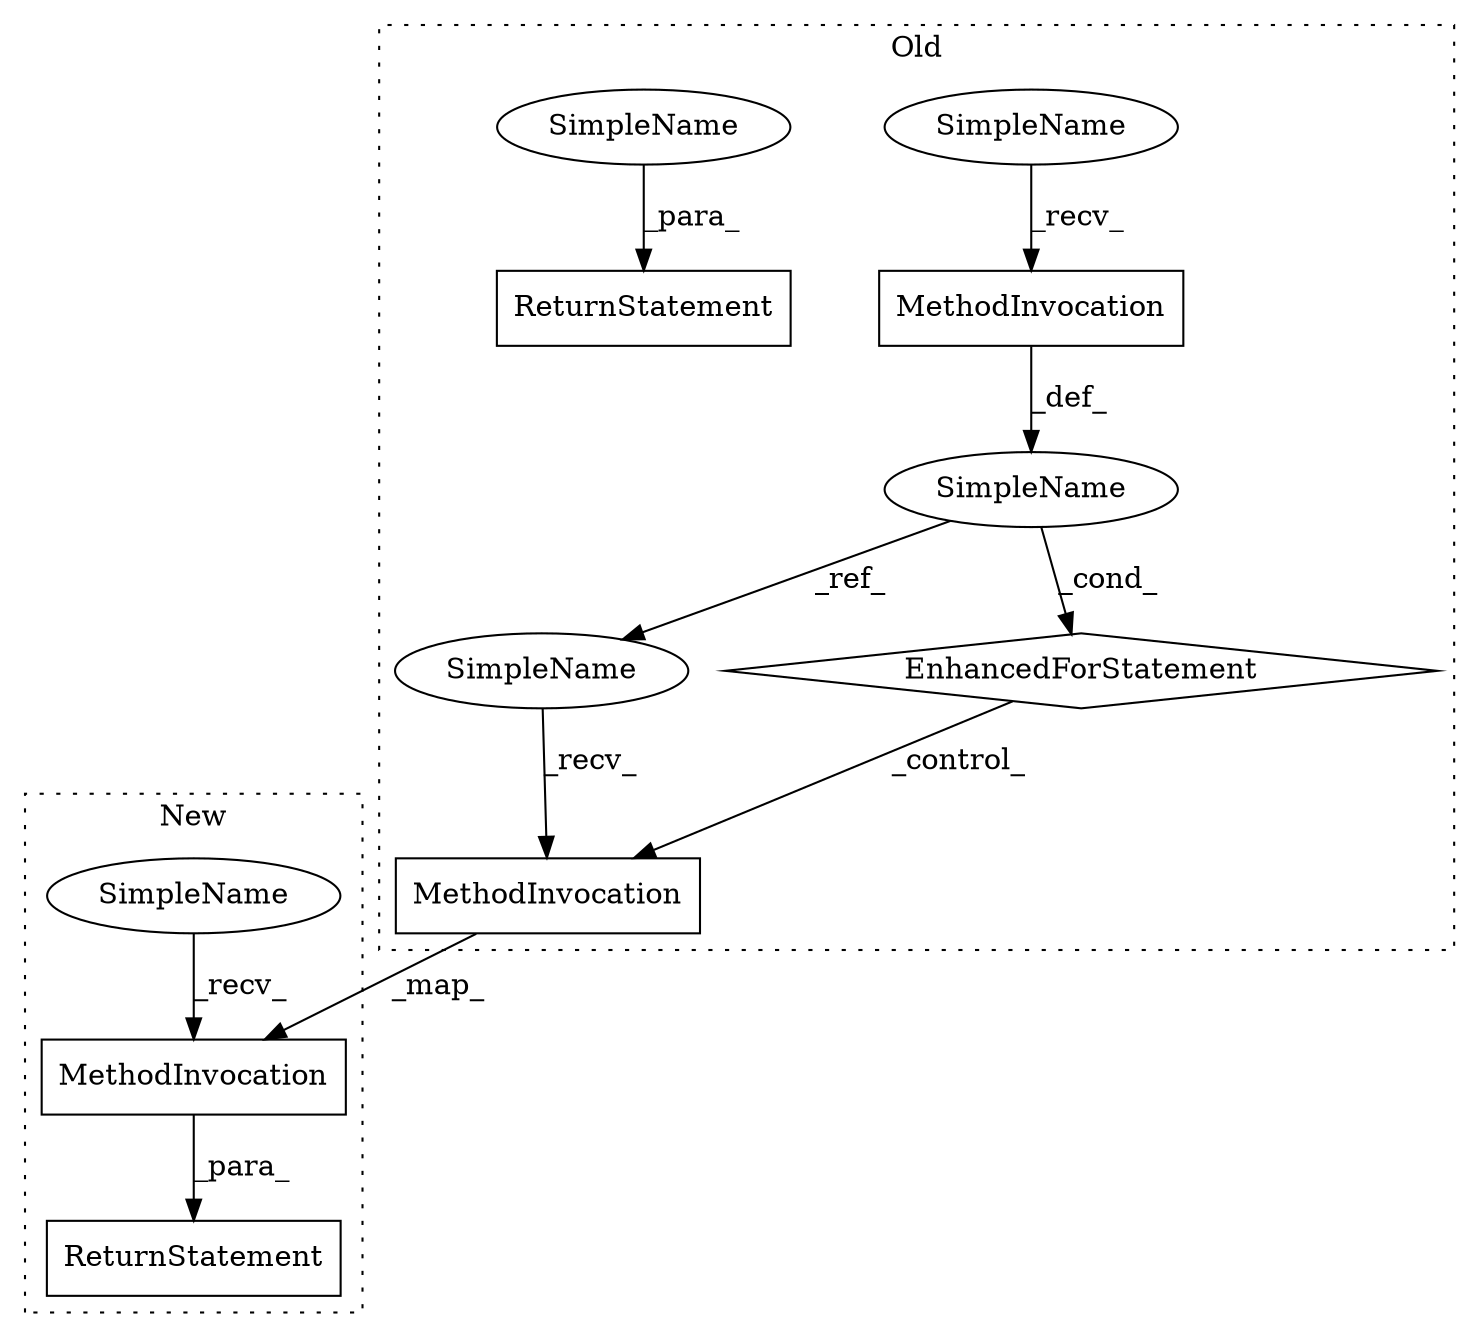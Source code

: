 digraph G {
subgraph cluster0 {
1 [label="MethodInvocation" a="32" s="2228,2240" l="5,1" shape="box"];
3 [label="MethodInvocation" a="32" s="2149" l="40" shape="box"];
4 [label="ReturnStatement" a="41" s="2269" l="7" shape="box"];
6 [label="SimpleName" a="42" s="2128" l="6" shape="ellipse"];
8 [label="SimpleName" a="42" s="2138" l="10" shape="ellipse"];
9 [label="SimpleName" a="42" s="2221" l="6" shape="ellipse"];
10 [label="SimpleName" a="42" s="2276" l="10" shape="ellipse"];
11 [label="EnhancedForStatement" a="70" s="2115,2189" l="-2116,14" shape="diamond"];
label = "Old";
style="dotted";
}
subgraph cluster1 {
2 [label="MethodInvocation" a="32" s="2133,2145" l="5,1" shape="box"];
5 [label="ReturnStatement" a="41" s="2115" l="7" shape="box"];
7 [label="SimpleName" a="42" s="2122" l="10" shape="ellipse"];
label = "New";
style="dotted";
}
1 -> 2 [label="_map_"];
2 -> 5 [label="_para_"];
3 -> 6 [label="_def_"];
6 -> 11 [label="_cond_"];
6 -> 9 [label="_ref_"];
7 -> 2 [label="_recv_"];
8 -> 3 [label="_recv_"];
9 -> 1 [label="_recv_"];
10 -> 4 [label="_para_"];
11 -> 1 [label="_control_"];
}